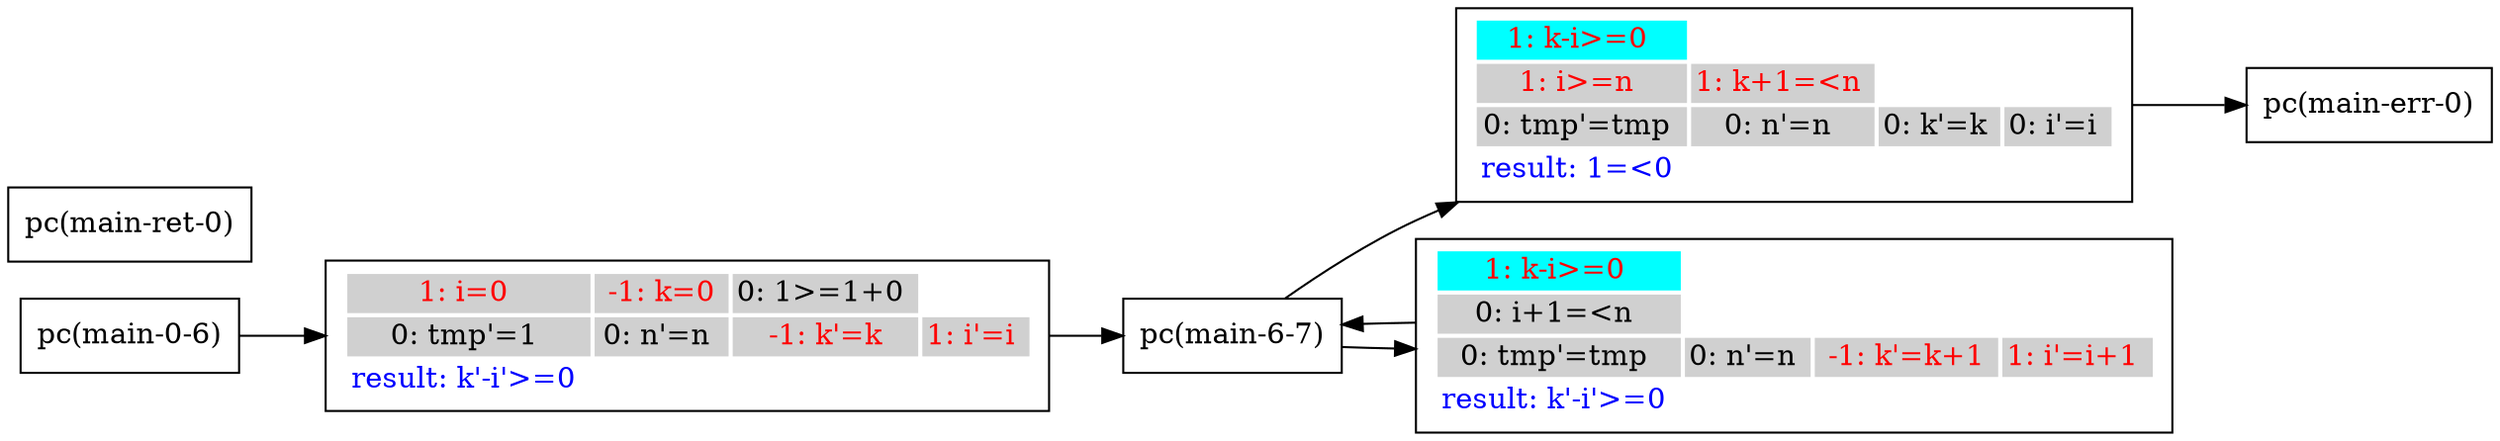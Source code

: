 digraph G {
 rankdir=LR 
 node [shape=box]
N1 [label="pc(main-0-6)"];
N3 [label="pc(main-6-7)"];
N5 [label="pc(main-err-0)"];
N7 [label="pc(main-ret-0)"];
N3 -> A1A0 ;
A1A0 -> N5 ;
A1A0 [ label=<<TABLE border="0"><TR><TD bgcolor = "#00FFFF"><FONT COLOR="red">1: k-i&#062;=0 </FONT></TD></TR><TR><TD bgcolor = "#D0D0D0"><FONT COLOR="red">1: i&#062;=n </FONT></TD><TD bgcolor = "#D0D0D0"><FONT COLOR="red">1: k+1=&#060;n </FONT></TD></TR><TR><TD bgcolor = "#D0D0D0"><FONT COLOR="black">0: tmp'=tmp </FONT></TD><TD bgcolor = "#D0D0D0"><FONT COLOR="black">0: n'=n </FONT></TD><TD bgcolor = "#D0D0D0"><FONT COLOR="black">0: k'=k </FONT></TD><TD bgcolor = "#D0D0D0"><FONT COLOR="black">0: i'=i </FONT></TD></TR><TR><TD bgcolor = "white"><FONT COLOR="blue">result: 1=&#060;0 </FONT></TD></TR></TABLE>>];
N3 -> A2A0 ;
A2A0 -> N3 ;
A2A0 [ label=<<TABLE border="0"><TR><TD bgcolor = "#00FFFF"><FONT COLOR="red">1: k-i&#062;=0 </FONT></TD></TR><TR><TD bgcolor = "#D0D0D0"><FONT COLOR="black">0: i+1=&#060;n </FONT></TD></TR><TR><TD bgcolor = "#D0D0D0"><FONT COLOR="black">0: tmp'=tmp </FONT></TD><TD bgcolor = "#D0D0D0"><FONT COLOR="black">0: n'=n </FONT></TD><TD bgcolor = "#D0D0D0"><FONT COLOR="red"> -1: k'=k+1 </FONT></TD><TD bgcolor = "#D0D0D0"><FONT COLOR="red">1: i'=i+1 </FONT></TD></TR><TR><TD bgcolor = "white"><FONT COLOR="blue">result: k'-i'&#062;=0 </FONT></TD></TR></TABLE>>];
N1 -> A3A0 ;
A3A0 -> N3 ;
A3A0 [ label=<<TABLE border="0"><TR><TD bgcolor = "#D0D0D0"><FONT COLOR="red">1: i=0 </FONT></TD><TD bgcolor = "#D0D0D0"><FONT COLOR="red"> -1: k=0 </FONT></TD><TD bgcolor = "#D0D0D0"><FONT COLOR="black">0: 1&#062;=1+0 </FONT></TD></TR><TR><TD bgcolor = "#D0D0D0"><FONT COLOR="black">0: tmp'=1 </FONT></TD><TD bgcolor = "#D0D0D0"><FONT COLOR="black">0: n'=n </FONT></TD><TD bgcolor = "#D0D0D0"><FONT COLOR="red"> -1: k'=k </FONT></TD><TD bgcolor = "#D0D0D0"><FONT COLOR="red">1: i'=i </FONT></TD></TR><TR><TD bgcolor = "white"><FONT COLOR="blue">result: k'-i'&#062;=0 </FONT></TD></TR></TABLE>>];
}

